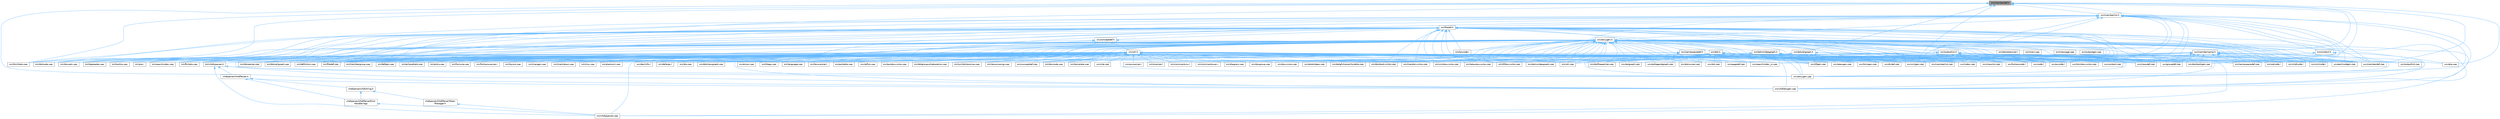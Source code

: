 digraph "src/memberdef.h"
{
 // INTERACTIVE_SVG=YES
 // LATEX_PDF_SIZE
  bgcolor="transparent";
  edge [fontname=Helvetica,fontsize=10,labelfontname=Helvetica,labelfontsize=10];
  node [fontname=Helvetica,fontsize=10,shape=box,height=0.2,width=0.4];
  Node1 [label="src/memberdef.h",height=0.2,width=0.4,color="gray40", fillcolor="grey60", style="filled", fontcolor="black",tooltip=" "];
  Node1 -> Node2 [dir="back",color="steelblue1",style="solid"];
  Node2 [label="src/docbookgen.cpp",height=0.2,width=0.4,color="grey40", fillcolor="white", style="filled",URL="$d8/d29/docbookgen_8cpp.html",tooltip=" "];
  Node1 -> Node3 [dir="back",color="steelblue1",style="solid"];
  Node3 [label="src/docsets.cpp",height=0.2,width=0.4,color="grey40", fillcolor="white", style="filled",URL="$d7/d8f/docsets_8cpp.html",tooltip=" "];
  Node1 -> Node4 [dir="back",color="steelblue1",style="solid"];
  Node4 [label="src/dotcallgraph.h",height=0.2,width=0.4,color="grey40", fillcolor="white", style="filled",URL="$dc/dcf/dotcallgraph_8h.html",tooltip=" "];
  Node4 -> Node5 [dir="back",color="steelblue1",style="solid"];
  Node5 [label="src/context.cpp",height=0.2,width=0.4,color="grey40", fillcolor="white", style="filled",URL="$db/d12/context_8cpp.html",tooltip=" "];
  Node4 -> Node2 [dir="back",color="steelblue1",style="solid"];
  Node4 -> Node6 [dir="back",color="steelblue1",style="solid"];
  Node6 [label="src/dotcallgraph.cpp",height=0.2,width=0.4,color="grey40", fillcolor="white", style="filled",URL="$d4/dd5/dotcallgraph_8cpp.html",tooltip=" "];
  Node4 -> Node7 [dir="back",color="steelblue1",style="solid"];
  Node7 [label="src/htmlgen.cpp",height=0.2,width=0.4,color="grey40", fillcolor="white", style="filled",URL="$d8/d6e/htmlgen_8cpp.html",tooltip=" "];
  Node4 -> Node8 [dir="back",color="steelblue1",style="solid"];
  Node8 [label="src/latexgen.cpp",height=0.2,width=0.4,color="grey40", fillcolor="white", style="filled",URL="$d4/d42/latexgen_8cpp.html",tooltip=" "];
  Node4 -> Node9 [dir="back",color="steelblue1",style="solid"];
  Node9 [label="src/memberdef.cpp",height=0.2,width=0.4,color="grey40", fillcolor="white", style="filled",URL="$d0/d72/memberdef_8cpp.html",tooltip=" "];
  Node4 -> Node10 [dir="back",color="steelblue1",style="solid"];
  Node10 [label="src/rtfgen.cpp",height=0.2,width=0.4,color="grey40", fillcolor="white", style="filled",URL="$d0/d9c/rtfgen_8cpp.html",tooltip=" "];
  Node1 -> Node11 [dir="back",color="steelblue1",style="solid"];
  Node11 [label="src/filedef.cpp",height=0.2,width=0.4,color="grey40", fillcolor="white", style="filled",URL="$d6/ddc/filedef_8cpp.html",tooltip=" "];
  Node1 -> Node12 [dir="back",color="steelblue1",style="solid"];
  Node12 [label="src/htmldocvisitor.cpp",height=0.2,width=0.4,color="grey40", fillcolor="white", style="filled",URL="$da/db0/htmldocvisitor_8cpp.html",tooltip=" "];
  Node1 -> Node13 [dir="back",color="steelblue1",style="solid"];
  Node13 [label="src/htmlhelp.cpp",height=0.2,width=0.4,color="grey40", fillcolor="white", style="filled",URL="$d3/d4b/htmlhelp_8cpp.html",tooltip=" "];
  Node1 -> Node9 [dir="back",color="steelblue1",style="solid"];
  Node1 -> Node14 [dir="back",color="steelblue1",style="solid"];
  Node14 [label="src/memberlist.h",height=0.2,width=0.4,color="grey40", fillcolor="white", style="filled",URL="$dd/d78/memberlist_8h.html",tooltip=" "];
  Node14 -> Node15 [dir="back",color="steelblue1",style="solid"];
  Node15 [label="src/classdef.cpp",height=0.2,width=0.4,color="grey40", fillcolor="white", style="filled",URL="$de/d89/classdef_8cpp.html",tooltip=" "];
  Node14 -> Node16 [dir="back",color="steelblue1",style="solid"];
  Node16 [label="src/context.h",height=0.2,width=0.4,color="grey40", fillcolor="white", style="filled",URL="$dc/d1e/context_8h.html",tooltip=" "];
  Node16 -> Node5 [dir="back",color="steelblue1",style="solid"];
  Node16 -> Node17 [dir="back",color="steelblue1",style="solid"];
  Node17 [label="src/doxygen.cpp",height=0.2,width=0.4,color="grey40", fillcolor="white", style="filled",URL="$dc/d98/doxygen_8cpp.html",tooltip=" "];
  Node14 -> Node18 [dir="back",color="steelblue1",style="solid"];
  Node18 [label="src/defgen.cpp",height=0.2,width=0.4,color="grey40", fillcolor="white", style="filled",URL="$d3/d17/defgen_8cpp.html",tooltip=" "];
  Node14 -> Node19 [dir="back",color="steelblue1",style="solid"];
  Node19 [label="src/definition.cpp",height=0.2,width=0.4,color="grey40", fillcolor="white", style="filled",URL="$d3/dea/definition_8cpp.html",tooltip=" "];
  Node14 -> Node2 [dir="back",color="steelblue1",style="solid"];
  Node14 -> Node6 [dir="back",color="steelblue1",style="solid"];
  Node14 -> Node20 [dir="back",color="steelblue1",style="solid"];
  Node20 [label="src/dotnode.cpp",height=0.2,width=0.4,color="grey40", fillcolor="white", style="filled",URL="$df/d58/dotnode_8cpp.html",tooltip=" "];
  Node14 -> Node17 [dir="back",color="steelblue1",style="solid"];
  Node14 -> Node21 [dir="back",color="steelblue1",style="solid"];
  Node21 [label="src/doxygen.h",height=0.2,width=0.4,color="grey40", fillcolor="white", style="filled",URL="$d1/da1/doxygen_8h.html",tooltip=" "];
  Node21 -> Node15 [dir="back",color="steelblue1",style="solid"];
  Node21 -> Node22 [dir="back",color="steelblue1",style="solid"];
  Node22 [label="src/classlist.cpp",height=0.2,width=0.4,color="grey40", fillcolor="white", style="filled",URL="$d6/d10/classlist_8cpp.html",tooltip=" "];
  Node21 -> Node23 [dir="back",color="steelblue1",style="solid"];
  Node23 [label="src/code.l",height=0.2,width=0.4,color="grey40", fillcolor="white", style="filled",URL="$da/d1f/code_8l.html",tooltip=" "];
  Node21 -> Node24 [dir="back",color="steelblue1",style="solid"];
  Node24 [label="src/commentcnv.l",height=0.2,width=0.4,color="grey40", fillcolor="white", style="filled",URL="$d0/d47/commentcnv_8l.html",tooltip=" "];
  Node21 -> Node25 [dir="back",color="steelblue1",style="solid"];
  Node25 [label="src/commentscan.l",height=0.2,width=0.4,color="grey40", fillcolor="white", style="filled",URL="$d7/d5f/commentscan_8l.html",tooltip=" "];
  Node21 -> Node26 [dir="back",color="steelblue1",style="solid"];
  Node26 [label="src/conceptdef.cpp",height=0.2,width=0.4,color="grey40", fillcolor="white", style="filled",URL="$d8/d0a/conceptdef_8cpp.html",tooltip=" "];
  Node21 -> Node5 [dir="back",color="steelblue1",style="solid"];
  Node21 -> Node18 [dir="back",color="steelblue1",style="solid"];
  Node21 -> Node19 [dir="back",color="steelblue1",style="solid"];
  Node21 -> Node27 [dir="back",color="steelblue1",style="solid"];
  Node27 [label="src/diagram.cpp",height=0.2,width=0.4,color="grey40", fillcolor="white", style="filled",URL="$da/d0d/diagram_8cpp.html",tooltip=" "];
  Node21 -> Node28 [dir="back",color="steelblue1",style="solid"];
  Node28 [label="src/dirdef.cpp",height=0.2,width=0.4,color="grey40", fillcolor="white", style="filled",URL="$d8/d52/dirdef_8cpp.html",tooltip=" "];
  Node21 -> Node2 [dir="back",color="steelblue1",style="solid"];
  Node21 -> Node29 [dir="back",color="steelblue1",style="solid"];
  Node29 [label="src/docbookvisitor.cpp",height=0.2,width=0.4,color="grey40", fillcolor="white", style="filled",URL="$dc/d05/docbookvisitor_8cpp.html",tooltip=" "];
  Node21 -> Node30 [dir="back",color="steelblue1",style="solid"];
  Node30 [label="src/docgroup.cpp",height=0.2,width=0.4,color="grey40", fillcolor="white", style="filled",URL="$d3/d36/docgroup_8cpp.html",tooltip=" "];
  Node21 -> Node31 [dir="back",color="steelblue1",style="solid"];
  Node31 [label="src/docnode.cpp",height=0.2,width=0.4,color="grey40", fillcolor="white", style="filled",URL="$d0/d2b/docnode_8cpp.html",tooltip=" "];
  Node21 -> Node32 [dir="back",color="steelblue1",style="solid"];
  Node32 [label="src/docparser.cpp",height=0.2,width=0.4,color="grey40", fillcolor="white", style="filled",URL="$da/d17/docparser_8cpp.html",tooltip=" "];
  Node21 -> Node3 [dir="back",color="steelblue1",style="solid"];
  Node21 -> Node33 [dir="back",color="steelblue1",style="solid"];
  Node33 [label="src/doctokenizer.l",height=0.2,width=0.4,color="grey40", fillcolor="white", style="filled",URL="$d1/d39/doctokenizer_8l.html",tooltip=" "];
  Node21 -> Node34 [dir="back",color="steelblue1",style="solid"];
  Node34 [label="src/docvisitor.cpp",height=0.2,width=0.4,color="grey40", fillcolor="white", style="filled",URL="$da/d39/docvisitor_8cpp.html",tooltip=" "];
  Node21 -> Node35 [dir="back",color="steelblue1",style="solid"];
  Node35 [label="src/dot.cpp",height=0.2,width=0.4,color="grey40", fillcolor="white", style="filled",URL="$de/daa/dot_8cpp.html",tooltip=" "];
  Node21 -> Node36 [dir="back",color="steelblue1",style="solid"];
  Node36 [label="src/dot.h",height=0.2,width=0.4,color="grey40", fillcolor="white", style="filled",URL="$d6/d4a/dot_8h.html",tooltip=" "];
  Node36 -> Node15 [dir="back",color="steelblue1",style="solid"];
  Node36 -> Node5 [dir="back",color="steelblue1",style="solid"];
  Node36 -> Node18 [dir="back",color="steelblue1",style="solid"];
  Node36 -> Node28 [dir="back",color="steelblue1",style="solid"];
  Node36 -> Node2 [dir="back",color="steelblue1",style="solid"];
  Node36 -> Node29 [dir="back",color="steelblue1",style="solid"];
  Node36 -> Node35 [dir="back",color="steelblue1",style="solid"];
  Node36 -> Node37 [dir="back",color="steelblue1",style="solid"];
  Node37 [label="src/dotfilepatcher.cpp",height=0.2,width=0.4,color="grey40", fillcolor="white", style="filled",URL="$d9/d92/dotfilepatcher_8cpp.html",tooltip=" "];
  Node36 -> Node38 [dir="back",color="steelblue1",style="solid"];
  Node38 [label="src/dotgraph.cpp",height=0.2,width=0.4,color="grey40", fillcolor="white", style="filled",URL="$de/d45/dotgraph_8cpp.html",tooltip=" "];
  Node36 -> Node39 [dir="back",color="steelblue1",style="solid"];
  Node39 [label="src/dotlegendgraph.cpp",height=0.2,width=0.4,color="grey40", fillcolor="white", style="filled",URL="$d4/d33/dotlegendgraph_8cpp.html",tooltip=" "];
  Node36 -> Node40 [dir="back",color="steelblue1",style="solid"];
  Node40 [label="src/dotrunner.cpp",height=0.2,width=0.4,color="grey40", fillcolor="white", style="filled",URL="$d1/dfe/dotrunner_8cpp.html",tooltip=" "];
  Node36 -> Node17 [dir="back",color="steelblue1",style="solid"];
  Node36 -> Node11 [dir="back",color="steelblue1",style="solid"];
  Node36 -> Node41 [dir="back",color="steelblue1",style="solid"];
  Node41 [label="src/groupdef.cpp",height=0.2,width=0.4,color="grey40", fillcolor="white", style="filled",URL="$d6/d42/groupdef_8cpp.html",tooltip=" "];
  Node36 -> Node12 [dir="back",color="steelblue1",style="solid"];
  Node36 -> Node7 [dir="back",color="steelblue1",style="solid"];
  Node36 -> Node42 [dir="back",color="steelblue1",style="solid"];
  Node42 [label="src/index.cpp",height=0.2,width=0.4,color="grey40", fillcolor="white", style="filled",URL="$db/d14/index_8cpp.html",tooltip="This file contains functions for the various index pages."];
  Node36 -> Node43 [dir="back",color="steelblue1",style="solid"];
  Node43 [label="src/latexdocvisitor.cpp",height=0.2,width=0.4,color="grey40", fillcolor="white", style="filled",URL="$d1/d4e/latexdocvisitor_8cpp.html",tooltip=" "];
  Node36 -> Node8 [dir="back",color="steelblue1",style="solid"];
  Node36 -> Node44 [dir="back",color="steelblue1",style="solid"];
  Node44 [label="src/mandocvisitor.cpp",height=0.2,width=0.4,color="grey40", fillcolor="white", style="filled",URL="$d8/dde/mandocvisitor_8cpp.html",tooltip=" "];
  Node36 -> Node9 [dir="back",color="steelblue1",style="solid"];
  Node36 -> Node45 [dir="back",color="steelblue1",style="solid"];
  Node45 [label="src/rtfdocvisitor.cpp",height=0.2,width=0.4,color="grey40", fillcolor="white", style="filled",URL="$de/d9a/rtfdocvisitor_8cpp.html",tooltip=" "];
  Node36 -> Node10 [dir="back",color="steelblue1",style="solid"];
  Node36 -> Node46 [dir="back",color="steelblue1",style="solid"];
  Node46 [label="src/xmldocvisitor.cpp",height=0.2,width=0.4,color="grey40", fillcolor="white", style="filled",URL="$dd/db6/xmldocvisitor_8cpp.html",tooltip=" "];
  Node36 -> Node47 [dir="back",color="steelblue1",style="solid"];
  Node47 [label="src/xmlgen.cpp",height=0.2,width=0.4,color="grey40", fillcolor="white", style="filled",URL="$d0/dc3/xmlgen_8cpp.html",tooltip=" "];
  Node21 -> Node48 [dir="back",color="steelblue1",style="solid"];
  Node48 [label="src/dotdirdeps.cpp",height=0.2,width=0.4,color="grey40", fillcolor="white", style="filled",URL="$da/d45/dotdirdeps_8cpp.html",tooltip=" "];
  Node21 -> Node37 [dir="back",color="steelblue1",style="solid"];
  Node21 -> Node49 [dir="back",color="steelblue1",style="solid"];
  Node49 [label="src/dotgfxhierarchytable.cpp",height=0.2,width=0.4,color="grey40", fillcolor="white", style="filled",URL="$d4/d09/dotgfxhierarchytable_8cpp.html",tooltip=" "];
  Node21 -> Node38 [dir="back",color="steelblue1",style="solid"];
  Node21 -> Node50 [dir="back",color="steelblue1",style="solid"];
  Node50 [label="src/dotgroupcollaboration.cpp",height=0.2,width=0.4,color="grey40", fillcolor="white", style="filled",URL="$d1/d86/dotgroupcollaboration_8cpp.html",tooltip=" "];
  Node21 -> Node39 [dir="back",color="steelblue1",style="solid"];
  Node21 -> Node20 [dir="back",color="steelblue1",style="solid"];
  Node21 -> Node40 [dir="back",color="steelblue1",style="solid"];
  Node21 -> Node17 [dir="back",color="steelblue1",style="solid"];
  Node21 -> Node51 [dir="back",color="steelblue1",style="solid"];
  Node51 [label="src/eclipsehelp.cpp",height=0.2,width=0.4,color="grey40", fillcolor="white", style="filled",URL="$d8/d56/eclipsehelp_8cpp.html",tooltip=" "];
  Node21 -> Node52 [dir="back",color="steelblue1",style="solid"];
  Node52 [label="src/entry.cpp",height=0.2,width=0.4,color="grey40", fillcolor="white", style="filled",URL="$d2/dd2/entry_8cpp.html",tooltip=" "];
  Node21 -> Node11 [dir="back",color="steelblue1",style="solid"];
  Node21 -> Node53 [dir="back",color="steelblue1",style="solid"];
  Node53 [label="src/formula.cpp",height=0.2,width=0.4,color="grey40", fillcolor="white", style="filled",URL="$d7/d5b/formula_8cpp.html",tooltip=" "];
  Node21 -> Node54 [dir="back",color="steelblue1",style="solid"];
  Node54 [label="src/fortrancode.l",height=0.2,width=0.4,color="grey40", fillcolor="white", style="filled",URL="$d9/d5b/fortrancode_8l.html",tooltip=" "];
  Node21 -> Node55 [dir="back",color="steelblue1",style="solid"];
  Node55 [label="src/fortranscanner.l",height=0.2,width=0.4,color="grey40", fillcolor="white", style="filled",URL="$dd/d00/fortranscanner_8l.html",tooltip=" "];
  Node21 -> Node56 [dir="back",color="steelblue1",style="solid"];
  Node56 [label="src/ftvhelp.cpp",height=0.2,width=0.4,color="grey40", fillcolor="white", style="filled",URL="$db/d41/ftvhelp_8cpp.html",tooltip=" "];
  Node21 -> Node41 [dir="back",color="steelblue1",style="solid"];
  Node21 -> Node12 [dir="back",color="steelblue1",style="solid"];
  Node21 -> Node7 [dir="back",color="steelblue1",style="solid"];
  Node21 -> Node13 [dir="back",color="steelblue1",style="solid"];
  Node21 -> Node42 [dir="back",color="steelblue1",style="solid"];
  Node21 -> Node43 [dir="back",color="steelblue1",style="solid"];
  Node21 -> Node8 [dir="back",color="steelblue1",style="solid"];
  Node21 -> Node57 [dir="back",color="steelblue1",style="solid"];
  Node57 [label="src/layout.cpp",height=0.2,width=0.4,color="grey40", fillcolor="white", style="filled",URL="$db/d16/layout_8cpp.html",tooltip=" "];
  Node21 -> Node58 [dir="back",color="steelblue1",style="solid"];
  Node58 [label="src/lexcode.l",height=0.2,width=0.4,color="grey40", fillcolor="white", style="filled",URL="$d0/d7e/lexcode_8l.html",tooltip=" "];
  Node21 -> Node59 [dir="back",color="steelblue1",style="solid"];
  Node59 [label="src/main.cpp",height=0.2,width=0.4,color="grey40", fillcolor="white", style="filled",URL="$df/d0a/main_8cpp.html",tooltip="main entry point for doxygen"];
  Node21 -> Node44 [dir="back",color="steelblue1",style="solid"];
  Node21 -> Node60 [dir="back",color="steelblue1",style="solid"];
  Node60 [label="src/mangen.cpp",height=0.2,width=0.4,color="grey40", fillcolor="white", style="filled",URL="$d7/de7/mangen_8cpp.html",tooltip=" "];
  Node21 -> Node61 [dir="back",color="steelblue1",style="solid"];
  Node61 [label="src/markdown.cpp",height=0.2,width=0.4,color="grey40", fillcolor="white", style="filled",URL="$de/d04/markdown_8cpp.html",tooltip=" "];
  Node21 -> Node9 [dir="back",color="steelblue1",style="solid"];
  Node21 -> Node62 [dir="back",color="steelblue1",style="solid"];
  Node62 [label="src/membergroup.cpp",height=0.2,width=0.4,color="grey40", fillcolor="white", style="filled",URL="$d6/d18/membergroup_8cpp.html",tooltip=" "];
  Node21 -> Node63 [dir="back",color="steelblue1",style="solid"];
  Node63 [label="src/memberlist.cpp",height=0.2,width=0.4,color="grey40", fillcolor="white", style="filled",URL="$d0/d14/memberlist_8cpp.html",tooltip=" "];
  Node21 -> Node64 [dir="back",color="steelblue1",style="solid"];
  Node64 [label="src/message.cpp",height=0.2,width=0.4,color="grey40", fillcolor="white", style="filled",URL="$d8/d6a/message_8cpp.html",tooltip=" "];
  Node21 -> Node65 [dir="back",color="steelblue1",style="solid"];
  Node65 [label="src/msc.cpp",height=0.2,width=0.4,color="grey40", fillcolor="white", style="filled",URL="$db/d33/msc_8cpp.html",tooltip=" "];
  Node21 -> Node66 [dir="back",color="steelblue1",style="solid"];
  Node66 [label="src/namespacedef.cpp",height=0.2,width=0.4,color="grey40", fillcolor="white", style="filled",URL="$d7/d1c/namespacedef_8cpp.html",tooltip=" "];
  Node21 -> Node67 [dir="back",color="steelblue1",style="solid"];
  Node67 [label="src/outputgen.cpp",height=0.2,width=0.4,color="grey40", fillcolor="white", style="filled",URL="$d0/d17/outputgen_8cpp.html",tooltip=" "];
  Node21 -> Node68 [dir="back",color="steelblue1",style="solid"];
  Node68 [label="src/outputlist.cpp",height=0.2,width=0.4,color="grey40", fillcolor="white", style="filled",URL="$db/dd8/outputlist_8cpp.html",tooltip=" "];
  Node21 -> Node69 [dir="back",color="steelblue1",style="solid"];
  Node69 [label="src/outputlist.h",height=0.2,width=0.4,color="grey40", fillcolor="white", style="filled",URL="$d2/db9/outputlist_8h.html",tooltip=" "];
  Node69 -> Node15 [dir="back",color="steelblue1",style="solid"];
  Node69 -> Node22 [dir="back",color="steelblue1",style="solid"];
  Node69 -> Node23 [dir="back",color="steelblue1",style="solid"];
  Node69 -> Node26 [dir="back",color="steelblue1",style="solid"];
  Node69 -> Node19 [dir="back",color="steelblue1",style="solid"];
  Node69 -> Node28 [dir="back",color="steelblue1",style="solid"];
  Node69 -> Node17 [dir="back",color="steelblue1",style="solid"];
  Node69 -> Node11 [dir="back",color="steelblue1",style="solid"];
  Node69 -> Node54 [dir="back",color="steelblue1",style="solid"];
  Node69 -> Node41 [dir="back",color="steelblue1",style="solid"];
  Node69 -> Node42 [dir="back",color="steelblue1",style="solid"];
  Node69 -> Node9 [dir="back",color="steelblue1",style="solid"];
  Node69 -> Node62 [dir="back",color="steelblue1",style="solid"];
  Node69 -> Node63 [dir="back",color="steelblue1",style="solid"];
  Node69 -> Node66 [dir="back",color="steelblue1",style="solid"];
  Node69 -> Node68 [dir="back",color="steelblue1",style="solid"];
  Node69 -> Node70 [dir="back",color="steelblue1",style="solid"];
  Node70 [label="src/pagedef.cpp",height=0.2,width=0.4,color="grey40", fillcolor="white", style="filled",URL="$d9/db4/pagedef_8cpp.html",tooltip=" "];
  Node69 -> Node71 [dir="back",color="steelblue1",style="solid"];
  Node71 [label="src/pycode.l",height=0.2,width=0.4,color="grey40", fillcolor="white", style="filled",URL="$d3/ded/pycode_8l.html",tooltip=" "];
  Node69 -> Node72 [dir="back",color="steelblue1",style="solid"];
  Node72 [label="src/sqlcode.l",height=0.2,width=0.4,color="grey40", fillcolor="white", style="filled",URL="$d2/dda/sqlcode_8l.html",tooltip=" "];
  Node69 -> Node73 [dir="back",color="steelblue1",style="solid"];
  Node73 [label="src/util.cpp",height=0.2,width=0.4,color="grey40", fillcolor="white", style="filled",URL="$df/d2d/util_8cpp.html",tooltip=" "];
  Node69 -> Node74 [dir="back",color="steelblue1",style="solid"];
  Node74 [label="src/vhdlcode.l",height=0.2,width=0.4,color="grey40", fillcolor="white", style="filled",URL="$d5/d6a/vhdlcode_8l.html",tooltip=" "];
  Node69 -> Node75 [dir="back",color="steelblue1",style="solid"];
  Node75 [label="src/vhdldocgen.cpp",height=0.2,width=0.4,color="grey40", fillcolor="white", style="filled",URL="$de/dea/vhdldocgen_8cpp.html",tooltip=" "];
  Node69 -> Node76 [dir="back",color="steelblue1",style="solid"];
  Node76 [label="src/vhdljjparser.cpp",height=0.2,width=0.4,color="grey40", fillcolor="white", style="filled",URL="$d1/d86/vhdljjparser_8cpp.html",tooltip=" "];
  Node69 -> Node77 [dir="back",color="steelblue1",style="solid"];
  Node77 [label="src/xmlcode.l",height=0.2,width=0.4,color="grey40", fillcolor="white", style="filled",URL="$dc/dc1/xmlcode_8l.html",tooltip=" "];
  Node21 -> Node70 [dir="back",color="steelblue1",style="solid"];
  Node21 -> Node78 [dir="back",color="steelblue1",style="solid"];
  Node78 [label="src/perlmodgen.cpp",height=0.2,width=0.4,color="grey40", fillcolor="white", style="filled",URL="$de/dd0/perlmodgen_8cpp.html",tooltip=" "];
  Node21 -> Node79 [dir="back",color="steelblue1",style="solid"];
  Node79 [label="src/plantuml.cpp",height=0.2,width=0.4,color="grey40", fillcolor="white", style="filled",URL="$d7/d5b/plantuml_8cpp.html",tooltip=" "];
  Node21 -> Node80 [dir="back",color="steelblue1",style="solid"];
  Node80 [label="src/pre.l",height=0.2,width=0.4,color="grey40", fillcolor="white", style="filled",URL="$d0/da7/pre_8l.html",tooltip=" "];
  Node21 -> Node71 [dir="back",color="steelblue1",style="solid"];
  Node21 -> Node81 [dir="back",color="steelblue1",style="solid"];
  Node81 [label="src/pyscanner.l",height=0.2,width=0.4,color="grey40", fillcolor="white", style="filled",URL="$de/d2b/pyscanner_8l.html",tooltip=" "];
  Node21 -> Node82 [dir="back",color="steelblue1",style="solid"];
  Node82 [label="src/qhp.cpp",height=0.2,width=0.4,color="grey40", fillcolor="white", style="filled",URL="$d9/d45/qhp_8cpp.html",tooltip=" "];
  Node21 -> Node45 [dir="back",color="steelblue1",style="solid"];
  Node21 -> Node10 [dir="back",color="steelblue1",style="solid"];
  Node21 -> Node83 [dir="back",color="steelblue1",style="solid"];
  Node83 [label="src/scanner.l",height=0.2,width=0.4,color="grey40", fillcolor="white", style="filled",URL="$da/d11/scanner_8l.html",tooltip=" "];
  Node21 -> Node84 [dir="back",color="steelblue1",style="solid"];
  Node84 [label="src/searchindex.cpp",height=0.2,width=0.4,color="grey40", fillcolor="white", style="filled",URL="$d7/d79/searchindex_8cpp.html",tooltip=" "];
  Node21 -> Node85 [dir="back",color="steelblue1",style="solid"];
  Node85 [label="src/searchindex_js.cpp",height=0.2,width=0.4,color="grey40", fillcolor="white", style="filled",URL="$d9/d2f/searchindex__js_8cpp.html",tooltip=" "];
  Node21 -> Node72 [dir="back",color="steelblue1",style="solid"];
  Node21 -> Node86 [dir="back",color="steelblue1",style="solid"];
  Node86 [label="src/symbolresolver.cpp",height=0.2,width=0.4,color="grey40", fillcolor="white", style="filled",URL="$d2/d99/symbolresolver_8cpp.html",tooltip=" "];
  Node21 -> Node87 [dir="back",color="steelblue1",style="solid"];
  Node87 [label="src/tagreader.cpp",height=0.2,width=0.4,color="grey40", fillcolor="white", style="filled",URL="$d4/d7b/tagreader_8cpp.html",tooltip=" "];
  Node21 -> Node88 [dir="back",color="steelblue1",style="solid"];
  Node88 [label="src/tooltip.cpp",height=0.2,width=0.4,color="grey40", fillcolor="white", style="filled",URL="$d7/d56/tooltip_8cpp.html",tooltip=" "];
  Node21 -> Node73 [dir="back",color="steelblue1",style="solid"];
  Node21 -> Node74 [dir="back",color="steelblue1",style="solid"];
  Node21 -> Node75 [dir="back",color="steelblue1",style="solid"];
  Node21 -> Node76 [dir="back",color="steelblue1",style="solid"];
  Node21 -> Node77 [dir="back",color="steelblue1",style="solid"];
  Node21 -> Node46 [dir="back",color="steelblue1",style="solid"];
  Node21 -> Node47 [dir="back",color="steelblue1",style="solid"];
  Node14 -> Node11 [dir="back",color="steelblue1",style="solid"];
  Node14 -> Node89 [dir="back",color="steelblue1",style="solid"];
  Node89 [label="src/filedef.h",height=0.2,width=0.4,color="grey40", fillcolor="white", style="filled",URL="$d4/d3a/filedef_8h.html",tooltip=" "];
  Node89 -> Node15 [dir="back",color="steelblue1",style="solid"];
  Node89 -> Node23 [dir="back",color="steelblue1",style="solid"];
  Node89 -> Node90 [dir="back",color="steelblue1",style="solid"];
  Node90 [label="src/conceptdef.h",height=0.2,width=0.4,color="grey40", fillcolor="white", style="filled",URL="$da/df1/conceptdef_8h.html",tooltip=" "];
  Node90 -> Node26 [dir="back",color="steelblue1",style="solid"];
  Node90 -> Node17 [dir="back",color="steelblue1",style="solid"];
  Node90 -> Node11 [dir="back",color="steelblue1",style="solid"];
  Node90 -> Node66 [dir="back",color="steelblue1",style="solid"];
  Node90 -> Node91 [dir="back",color="steelblue1",style="solid"];
  Node91 [label="src/util.h",height=0.2,width=0.4,color="grey40", fillcolor="white", style="filled",URL="$d8/d3c/util_8h.html",tooltip="A bunch of utility functions."];
  Node91 -> Node92 [dir="back",color="steelblue1",style="solid"];
  Node92 [label="src/cite.cpp",height=0.2,width=0.4,color="grey40", fillcolor="white", style="filled",URL="$d5/d0b/cite_8cpp.html",tooltip=" "];
  Node91 -> Node15 [dir="back",color="steelblue1",style="solid"];
  Node91 -> Node22 [dir="back",color="steelblue1",style="solid"];
  Node91 -> Node23 [dir="back",color="steelblue1",style="solid"];
  Node91 -> Node24 [dir="back",color="steelblue1",style="solid"];
  Node91 -> Node25 [dir="back",color="steelblue1",style="solid"];
  Node91 -> Node26 [dir="back",color="steelblue1",style="solid"];
  Node91 -> Node5 [dir="back",color="steelblue1",style="solid"];
  Node91 -> Node93 [dir="back",color="steelblue1",style="solid"];
  Node93 [label="src/declinfo.l",height=0.2,width=0.4,color="grey40", fillcolor="white", style="filled",URL="$d8/d0f/declinfo_8l.html",tooltip=" "];
  Node91 -> Node94 [dir="back",color="steelblue1",style="solid"];
  Node94 [label="src/defargs.l",height=0.2,width=0.4,color="grey40", fillcolor="white", style="filled",URL="$de/df3/defargs_8l.html",tooltip=" "];
  Node91 -> Node18 [dir="back",color="steelblue1",style="solid"];
  Node91 -> Node19 [dir="back",color="steelblue1",style="solid"];
  Node91 -> Node95 [dir="back",color="steelblue1",style="solid"];
  Node95 [label="src/dia.cpp",height=0.2,width=0.4,color="grey40", fillcolor="white", style="filled",URL="$d1/df5/dia_8cpp.html",tooltip=" "];
  Node91 -> Node27 [dir="back",color="steelblue1",style="solid"];
  Node91 -> Node28 [dir="back",color="steelblue1",style="solid"];
  Node91 -> Node2 [dir="back",color="steelblue1",style="solid"];
  Node91 -> Node29 [dir="back",color="steelblue1",style="solid"];
  Node91 -> Node30 [dir="back",color="steelblue1",style="solid"];
  Node91 -> Node31 [dir="back",color="steelblue1",style="solid"];
  Node91 -> Node32 [dir="back",color="steelblue1",style="solid"];
  Node91 -> Node3 [dir="back",color="steelblue1",style="solid"];
  Node91 -> Node34 [dir="back",color="steelblue1",style="solid"];
  Node91 -> Node35 [dir="back",color="steelblue1",style="solid"];
  Node91 -> Node6 [dir="back",color="steelblue1",style="solid"];
  Node91 -> Node96 [dir="back",color="steelblue1",style="solid"];
  Node96 [label="src/dotclassgraph.cpp",height=0.2,width=0.4,color="grey40", fillcolor="white", style="filled",URL="$d4/dcd/dotclassgraph_8cpp.html",tooltip=" "];
  Node91 -> Node48 [dir="back",color="steelblue1",style="solid"];
  Node91 -> Node37 [dir="back",color="steelblue1",style="solid"];
  Node91 -> Node49 [dir="back",color="steelblue1",style="solid"];
  Node91 -> Node38 [dir="back",color="steelblue1",style="solid"];
  Node91 -> Node50 [dir="back",color="steelblue1",style="solid"];
  Node91 -> Node97 [dir="back",color="steelblue1",style="solid"];
  Node97 [label="src/dotincldepgraph.cpp",height=0.2,width=0.4,color="grey40", fillcolor="white", style="filled",URL="$da/d57/dotincldepgraph_8cpp.html",tooltip=" "];
  Node91 -> Node39 [dir="back",color="steelblue1",style="solid"];
  Node91 -> Node20 [dir="back",color="steelblue1",style="solid"];
  Node91 -> Node40 [dir="back",color="steelblue1",style="solid"];
  Node91 -> Node17 [dir="back",color="steelblue1",style="solid"];
  Node91 -> Node51 [dir="back",color="steelblue1",style="solid"];
  Node91 -> Node98 [dir="back",color="steelblue1",style="solid"];
  Node98 [label="src/emoji.cpp",height=0.2,width=0.4,color="grey40", fillcolor="white", style="filled",URL="$d2/d38/emoji_8cpp.html",tooltip=" "];
  Node91 -> Node52 [dir="back",color="steelblue1",style="solid"];
  Node91 -> Node11 [dir="back",color="steelblue1",style="solid"];
  Node91 -> Node53 [dir="back",color="steelblue1",style="solid"];
  Node91 -> Node54 [dir="back",color="steelblue1",style="solid"];
  Node91 -> Node55 [dir="back",color="steelblue1",style="solid"];
  Node91 -> Node56 [dir="back",color="steelblue1",style="solid"];
  Node91 -> Node41 [dir="back",color="steelblue1",style="solid"];
  Node91 -> Node99 [dir="back",color="steelblue1",style="solid"];
  Node99 [label="src/htags.cpp",height=0.2,width=0.4,color="grey40", fillcolor="white", style="filled",URL="$d9/db7/htags_8cpp.html",tooltip=" "];
  Node91 -> Node12 [dir="back",color="steelblue1",style="solid"];
  Node91 -> Node7 [dir="back",color="steelblue1",style="solid"];
  Node91 -> Node13 [dir="back",color="steelblue1",style="solid"];
  Node91 -> Node42 [dir="back",color="steelblue1",style="solid"];
  Node91 -> Node100 [dir="back",color="steelblue1",style="solid"];
  Node100 [label="src/language.cpp",height=0.2,width=0.4,color="grey40", fillcolor="white", style="filled",URL="$d2/d48/language_8cpp.html",tooltip=" "];
  Node91 -> Node43 [dir="back",color="steelblue1",style="solid"];
  Node91 -> Node8 [dir="back",color="steelblue1",style="solid"];
  Node91 -> Node57 [dir="back",color="steelblue1",style="solid"];
  Node91 -> Node101 [dir="back",color="steelblue1",style="solid"];
  Node101 [label="src/lexscanner.l",height=0.2,width=0.4,color="grey40", fillcolor="white", style="filled",URL="$d4/d7d/lexscanner_8l.html",tooltip=" "];
  Node91 -> Node44 [dir="back",color="steelblue1",style="solid"];
  Node91 -> Node60 [dir="back",color="steelblue1",style="solid"];
  Node91 -> Node61 [dir="back",color="steelblue1",style="solid"];
  Node91 -> Node9 [dir="back",color="steelblue1",style="solid"];
  Node91 -> Node62 [dir="back",color="steelblue1",style="solid"];
  Node91 -> Node63 [dir="back",color="steelblue1",style="solid"];
  Node91 -> Node65 [dir="back",color="steelblue1",style="solid"];
  Node91 -> Node66 [dir="back",color="steelblue1",style="solid"];
  Node91 -> Node70 [dir="back",color="steelblue1",style="solid"];
  Node91 -> Node78 [dir="back",color="steelblue1",style="solid"];
  Node91 -> Node79 [dir="back",color="steelblue1",style="solid"];
  Node91 -> Node102 [dir="back",color="steelblue1",style="solid"];
  Node102 [label="src/portable.cpp",height=0.2,width=0.4,color="grey40", fillcolor="white", style="filled",URL="$d0/d1c/portable_8cpp.html",tooltip=" "];
  Node91 -> Node80 [dir="back",color="steelblue1",style="solid"];
  Node91 -> Node71 [dir="back",color="steelblue1",style="solid"];
  Node91 -> Node81 [dir="back",color="steelblue1",style="solid"];
  Node91 -> Node82 [dir="back",color="steelblue1",style="solid"];
  Node91 -> Node103 [dir="back",color="steelblue1",style="solid"];
  Node103 [label="src/reflist.cpp",height=0.2,width=0.4,color="grey40", fillcolor="white", style="filled",URL="$d4/d09/reflist_8cpp.html",tooltip=" "];
  Node91 -> Node104 [dir="back",color="steelblue1",style="solid"];
  Node104 [label="src/resourcemgr.cpp",height=0.2,width=0.4,color="grey40", fillcolor="white", style="filled",URL="$d6/dde/resourcemgr_8cpp.html",tooltip=" "];
  Node91 -> Node45 [dir="back",color="steelblue1",style="solid"];
  Node91 -> Node10 [dir="back",color="steelblue1",style="solid"];
  Node91 -> Node83 [dir="back",color="steelblue1",style="solid"];
  Node91 -> Node84 [dir="back",color="steelblue1",style="solid"];
  Node91 -> Node85 [dir="back",color="steelblue1",style="solid"];
  Node91 -> Node72 [dir="back",color="steelblue1",style="solid"];
  Node91 -> Node86 [dir="back",color="steelblue1",style="solid"];
  Node91 -> Node87 [dir="back",color="steelblue1",style="solid"];
  Node91 -> Node105 [dir="back",color="steelblue1",style="solid"];
  Node105 [label="src/template.cpp",height=0.2,width=0.4,color="grey40", fillcolor="white", style="filled",URL="$df/d54/template_8cpp.html",tooltip=" "];
  Node91 -> Node106 [dir="back",color="steelblue1",style="solid"];
  Node106 [label="src/textdocvisitor.cpp",height=0.2,width=0.4,color="grey40", fillcolor="white", style="filled",URL="$d3/da6/textdocvisitor_8cpp.html",tooltip=" "];
  Node91 -> Node88 [dir="back",color="steelblue1",style="solid"];
  Node91 -> Node73 [dir="back",color="steelblue1",style="solid"];
  Node91 -> Node74 [dir="back",color="steelblue1",style="solid"];
  Node91 -> Node75 [dir="back",color="steelblue1",style="solid"];
  Node91 -> Node76 [dir="back",color="steelblue1",style="solid"];
  Node91 -> Node107 [dir="back",color="steelblue1",style="solid"];
  Node107 [label="src/vhdljjparser.h",height=0.2,width=0.4,color="grey40", fillcolor="white", style="filled",URL="$d2/d55/vhdljjparser_8h.html",tooltip=" "];
  Node107 -> Node17 [dir="back",color="steelblue1",style="solid"];
  Node107 -> Node75 [dir="back",color="steelblue1",style="solid"];
  Node107 -> Node76 [dir="back",color="steelblue1",style="solid"];
  Node107 -> Node108 [dir="back",color="steelblue1",style="solid"];
  Node108 [label="vhdlparser/VhdlParser.h",height=0.2,width=0.4,color="grey40", fillcolor="white", style="filled",URL="$d5/df9/_vhdl_parser_8h.html",tooltip=" "];
  Node108 -> Node75 [dir="back",color="steelblue1",style="solid"];
  Node108 -> Node109 [dir="back",color="steelblue1",style="solid"];
  Node109 [label="vhdlparser/VhdlParserError\lHandler.hpp",height=0.2,width=0.4,color="grey40", fillcolor="white", style="filled",URL="$d2/dc3/_vhdl_parser_error_handler_8hpp.html",tooltip=" "];
  Node109 -> Node76 [dir="back",color="steelblue1",style="solid"];
  Node108 -> Node110 [dir="back",color="steelblue1",style="solid"];
  Node110 [label="vhdlparser/vhdlstring.h",height=0.2,width=0.4,color="grey40", fillcolor="white", style="filled",URL="$d9/d48/vhdlstring_8h.html",tooltip=" "];
  Node110 -> Node109 [dir="back",color="steelblue1",style="solid"];
  Node110 -> Node111 [dir="back",color="steelblue1",style="solid"];
  Node111 [label="vhdlparser/VhdlParserToken\lManager.h",height=0.2,width=0.4,color="grey40", fillcolor="white", style="filled",URL="$d7/dad/_vhdl_parser_token_manager_8h.html",tooltip=" "];
  Node111 -> Node76 [dir="back",color="steelblue1",style="solid"];
  Node91 -> Node77 [dir="back",color="steelblue1",style="solid"];
  Node91 -> Node46 [dir="back",color="steelblue1",style="solid"];
  Node91 -> Node47 [dir="back",color="steelblue1",style="solid"];
  Node89 -> Node5 [dir="back",color="steelblue1",style="solid"];
  Node89 -> Node18 [dir="back",color="steelblue1",style="solid"];
  Node89 -> Node19 [dir="back",color="steelblue1",style="solid"];
  Node89 -> Node28 [dir="back",color="steelblue1",style="solid"];
  Node89 -> Node29 [dir="back",color="steelblue1",style="solid"];
  Node89 -> Node32 [dir="back",color="steelblue1",style="solid"];
  Node89 -> Node3 [dir="back",color="steelblue1",style="solid"];
  Node89 -> Node112 [dir="back",color="steelblue1",style="solid"];
  Node112 [label="src/dotincldepgraph.h",height=0.2,width=0.4,color="grey40", fillcolor="white", style="filled",URL="$dd/d8c/dotincldepgraph_8h.html",tooltip=" "];
  Node112 -> Node5 [dir="back",color="steelblue1",style="solid"];
  Node112 -> Node2 [dir="back",color="steelblue1",style="solid"];
  Node112 -> Node97 [dir="back",color="steelblue1",style="solid"];
  Node112 -> Node11 [dir="back",color="steelblue1",style="solid"];
  Node112 -> Node7 [dir="back",color="steelblue1",style="solid"];
  Node112 -> Node8 [dir="back",color="steelblue1",style="solid"];
  Node112 -> Node10 [dir="back",color="steelblue1",style="solid"];
  Node112 -> Node47 [dir="back",color="steelblue1",style="solid"];
  Node89 -> Node11 [dir="back",color="steelblue1",style="solid"];
  Node89 -> Node54 [dir="back",color="steelblue1",style="solid"];
  Node89 -> Node56 [dir="back",color="steelblue1",style="solid"];
  Node89 -> Node41 [dir="back",color="steelblue1",style="solid"];
  Node89 -> Node12 [dir="back",color="steelblue1",style="solid"];
  Node89 -> Node13 [dir="back",color="steelblue1",style="solid"];
  Node89 -> Node42 [dir="back",color="steelblue1",style="solid"];
  Node89 -> Node43 [dir="back",color="steelblue1",style="solid"];
  Node89 -> Node58 [dir="back",color="steelblue1",style="solid"];
  Node89 -> Node44 [dir="back",color="steelblue1",style="solid"];
  Node89 -> Node9 [dir="back",color="steelblue1",style="solid"];
  Node89 -> Node62 [dir="back",color="steelblue1",style="solid"];
  Node89 -> Node63 [dir="back",color="steelblue1",style="solid"];
  Node89 -> Node113 [dir="back",color="steelblue1",style="solid"];
  Node113 [label="src/namespacedef.h",height=0.2,width=0.4,color="grey40", fillcolor="white", style="filled",URL="$d7/d97/namespacedef_8h.html",tooltip=" "];
  Node113 -> Node15 [dir="back",color="steelblue1",style="solid"];
  Node113 -> Node23 [dir="back",color="steelblue1",style="solid"];
  Node113 -> Node26 [dir="back",color="steelblue1",style="solid"];
  Node113 -> Node5 [dir="back",color="steelblue1",style="solid"];
  Node113 -> Node18 [dir="back",color="steelblue1",style="solid"];
  Node113 -> Node19 [dir="back",color="steelblue1",style="solid"];
  Node113 -> Node2 [dir="back",color="steelblue1",style="solid"];
  Node113 -> Node31 [dir="back",color="steelblue1",style="solid"];
  Node113 -> Node32 [dir="back",color="steelblue1",style="solid"];
  Node113 -> Node3 [dir="back",color="steelblue1",style="solid"];
  Node113 -> Node50 [dir="back",color="steelblue1",style="solid"];
  Node113 -> Node17 [dir="back",color="steelblue1",style="solid"];
  Node113 -> Node11 [dir="back",color="steelblue1",style="solid"];
  Node113 -> Node54 [dir="back",color="steelblue1",style="solid"];
  Node113 -> Node41 [dir="back",color="steelblue1",style="solid"];
  Node113 -> Node42 [dir="back",color="steelblue1",style="solid"];
  Node113 -> Node8 [dir="back",color="steelblue1",style="solid"];
  Node113 -> Node9 [dir="back",color="steelblue1",style="solid"];
  Node113 -> Node62 [dir="back",color="steelblue1",style="solid"];
  Node113 -> Node63 [dir="back",color="steelblue1",style="solid"];
  Node113 -> Node66 [dir="back",color="steelblue1",style="solid"];
  Node113 -> Node70 [dir="back",color="steelblue1",style="solid"];
  Node113 -> Node78 [dir="back",color="steelblue1",style="solid"];
  Node113 -> Node71 [dir="back",color="steelblue1",style="solid"];
  Node113 -> Node10 [dir="back",color="steelblue1",style="solid"];
  Node113 -> Node85 [dir="back",color="steelblue1",style="solid"];
  Node113 -> Node86 [dir="back",color="steelblue1",style="solid"];
  Node113 -> Node73 [dir="back",color="steelblue1",style="solid"];
  Node113 -> Node75 [dir="back",color="steelblue1",style="solid"];
  Node113 -> Node47 [dir="back",color="steelblue1",style="solid"];
  Node89 -> Node80 [dir="back",color="steelblue1",style="solid"];
  Node89 -> Node71 [dir="back",color="steelblue1",style="solid"];
  Node89 -> Node45 [dir="back",color="steelblue1",style="solid"];
  Node89 -> Node84 [dir="back",color="steelblue1",style="solid"];
  Node89 -> Node72 [dir="back",color="steelblue1",style="solid"];
  Node89 -> Node87 [dir="back",color="steelblue1",style="solid"];
  Node89 -> Node88 [dir="back",color="steelblue1",style="solid"];
  Node89 -> Node73 [dir="back",color="steelblue1",style="solid"];
  Node89 -> Node74 [dir="back",color="steelblue1",style="solid"];
  Node89 -> Node77 [dir="back",color="steelblue1",style="solid"];
  Node89 -> Node46 [dir="back",color="steelblue1",style="solid"];
  Node14 -> Node41 [dir="back",color="steelblue1",style="solid"];
  Node14 -> Node42 [dir="back",color="steelblue1",style="solid"];
  Node14 -> Node9 [dir="back",color="steelblue1",style="solid"];
  Node14 -> Node62 [dir="back",color="steelblue1",style="solid"];
  Node14 -> Node63 [dir="back",color="steelblue1",style="solid"];
  Node14 -> Node66 [dir="back",color="steelblue1",style="solid"];
  Node14 -> Node78 [dir="back",color="steelblue1",style="solid"];
  Node14 -> Node73 [dir="back",color="steelblue1",style="solid"];
  Node14 -> Node75 [dir="back",color="steelblue1",style="solid"];
  Node14 -> Node47 [dir="back",color="steelblue1",style="solid"];
  Node1 -> Node114 [dir="back",color="steelblue1",style="solid"];
  Node114 [label="src/membername.h",height=0.2,width=0.4,color="grey40", fillcolor="white", style="filled",URL="$d7/dfc/membername_8h.html",tooltip=" "];
  Node114 -> Node15 [dir="back",color="steelblue1",style="solid"];
  Node114 -> Node23 [dir="back",color="steelblue1",style="solid"];
  Node114 -> Node5 [dir="back",color="steelblue1",style="solid"];
  Node114 -> Node2 [dir="back",color="steelblue1",style="solid"];
  Node114 -> Node17 [dir="back",color="steelblue1",style="solid"];
  Node114 -> Node54 [dir="back",color="steelblue1",style="solid"];
  Node114 -> Node41 [dir="back",color="steelblue1",style="solid"];
  Node114 -> Node9 [dir="back",color="steelblue1",style="solid"];
  Node114 -> Node66 [dir="back",color="steelblue1",style="solid"];
  Node114 -> Node78 [dir="back",color="steelblue1",style="solid"];
  Node114 -> Node71 [dir="back",color="steelblue1",style="solid"];
  Node114 -> Node85 [dir="back",color="steelblue1",style="solid"];
  Node114 -> Node72 [dir="back",color="steelblue1",style="solid"];
  Node114 -> Node73 [dir="back",color="steelblue1",style="solid"];
  Node114 -> Node74 [dir="back",color="steelblue1",style="solid"];
  Node114 -> Node75 [dir="back",color="steelblue1",style="solid"];
  Node114 -> Node77 [dir="back",color="steelblue1",style="solid"];
  Node114 -> Node47 [dir="back",color="steelblue1",style="solid"];
  Node1 -> Node82 [dir="back",color="steelblue1",style="solid"];
  Node1 -> Node75 [dir="back",color="steelblue1",style="solid"];
  Node1 -> Node47 [dir="back",color="steelblue1",style="solid"];
}
